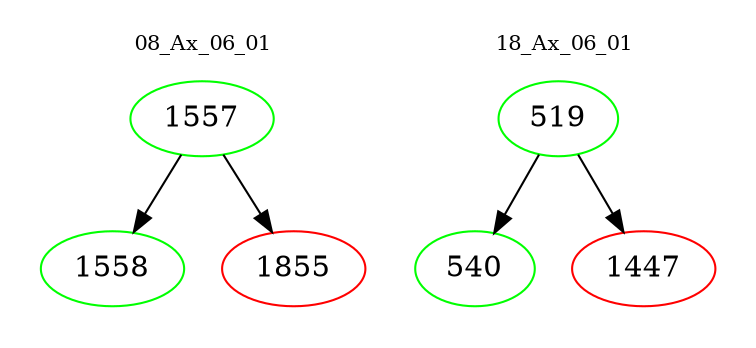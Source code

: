 digraph{
subgraph cluster_0 {
color = white
label = "08_Ax_06_01";
fontsize=10;
T0_1557 [label="1557", color="green"]
T0_1557 -> T0_1558 [color="black"]
T0_1558 [label="1558", color="green"]
T0_1557 -> T0_1855 [color="black"]
T0_1855 [label="1855", color="red"]
}
subgraph cluster_1 {
color = white
label = "18_Ax_06_01";
fontsize=10;
T1_519 [label="519", color="green"]
T1_519 -> T1_540 [color="black"]
T1_540 [label="540", color="green"]
T1_519 -> T1_1447 [color="black"]
T1_1447 [label="1447", color="red"]
}
}
